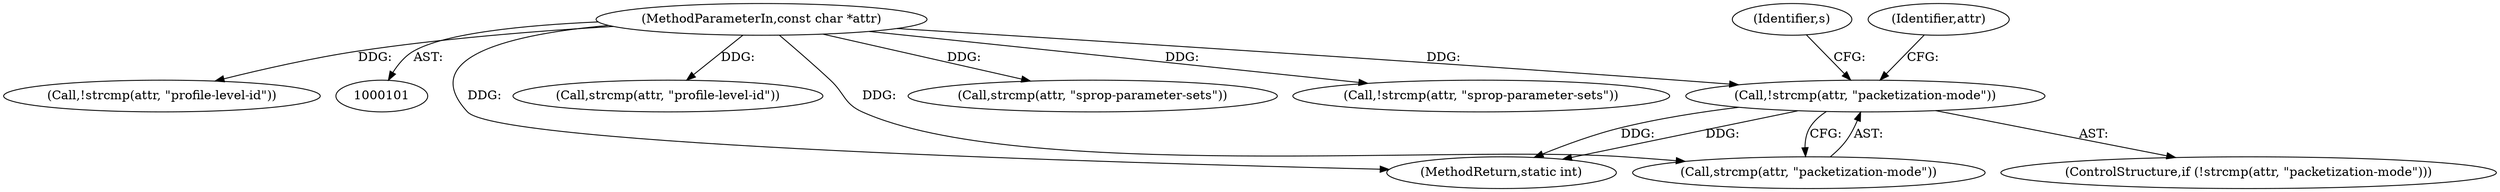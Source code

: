 digraph "0_FFmpeg_c42a1388a6d1bfd8001bf6a4241d8ca27e49326d@API" {
"1000115" [label="(Call,!strcmp(attr, \"packetization-mode\"))"];
"1000105" [label="(MethodParameterIn,const char *attr)"];
"1000219" [label="(MethodReturn,static int)"];
"1000145" [label="(Call,strcmp(attr, \"profile-level-id\"))"];
"1000116" [label="(Call,strcmp(attr, \"packetization-mode\"))"];
"1000161" [label="(Call,strcmp(attr, \"sprop-parameter-sets\"))"];
"1000121" [label="(Identifier,s)"];
"1000160" [label="(Call,!strcmp(attr, \"sprop-parameter-sets\"))"];
"1000144" [label="(Call,!strcmp(attr, \"profile-level-id\"))"];
"1000105" [label="(MethodParameterIn,const char *attr)"];
"1000115" [label="(Call,!strcmp(attr, \"packetization-mode\"))"];
"1000146" [label="(Identifier,attr)"];
"1000114" [label="(ControlStructure,if (!strcmp(attr, \"packetization-mode\")))"];
"1000115" -> "1000114"  [label="AST: "];
"1000115" -> "1000116"  [label="CFG: "];
"1000116" -> "1000115"  [label="AST: "];
"1000121" -> "1000115"  [label="CFG: "];
"1000146" -> "1000115"  [label="CFG: "];
"1000115" -> "1000219"  [label="DDG: "];
"1000115" -> "1000219"  [label="DDG: "];
"1000105" -> "1000115"  [label="DDG: "];
"1000105" -> "1000101"  [label="AST: "];
"1000105" -> "1000219"  [label="DDG: "];
"1000105" -> "1000116"  [label="DDG: "];
"1000105" -> "1000144"  [label="DDG: "];
"1000105" -> "1000145"  [label="DDG: "];
"1000105" -> "1000160"  [label="DDG: "];
"1000105" -> "1000161"  [label="DDG: "];
}
